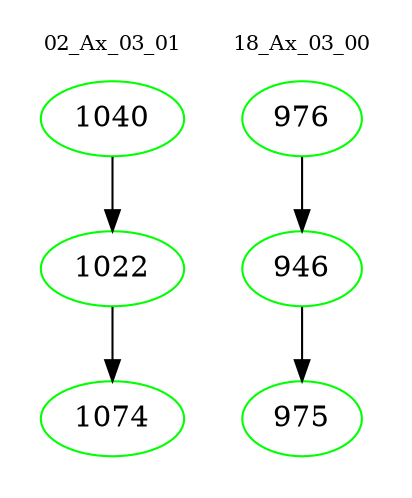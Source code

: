 digraph{
subgraph cluster_0 {
color = white
label = "02_Ax_03_01";
fontsize=10;
T0_1040 [label="1040", color="green"]
T0_1040 -> T0_1022 [color="black"]
T0_1022 [label="1022", color="green"]
T0_1022 -> T0_1074 [color="black"]
T0_1074 [label="1074", color="green"]
}
subgraph cluster_1 {
color = white
label = "18_Ax_03_00";
fontsize=10;
T1_976 [label="976", color="green"]
T1_976 -> T1_946 [color="black"]
T1_946 [label="946", color="green"]
T1_946 -> T1_975 [color="black"]
T1_975 [label="975", color="green"]
}
}
